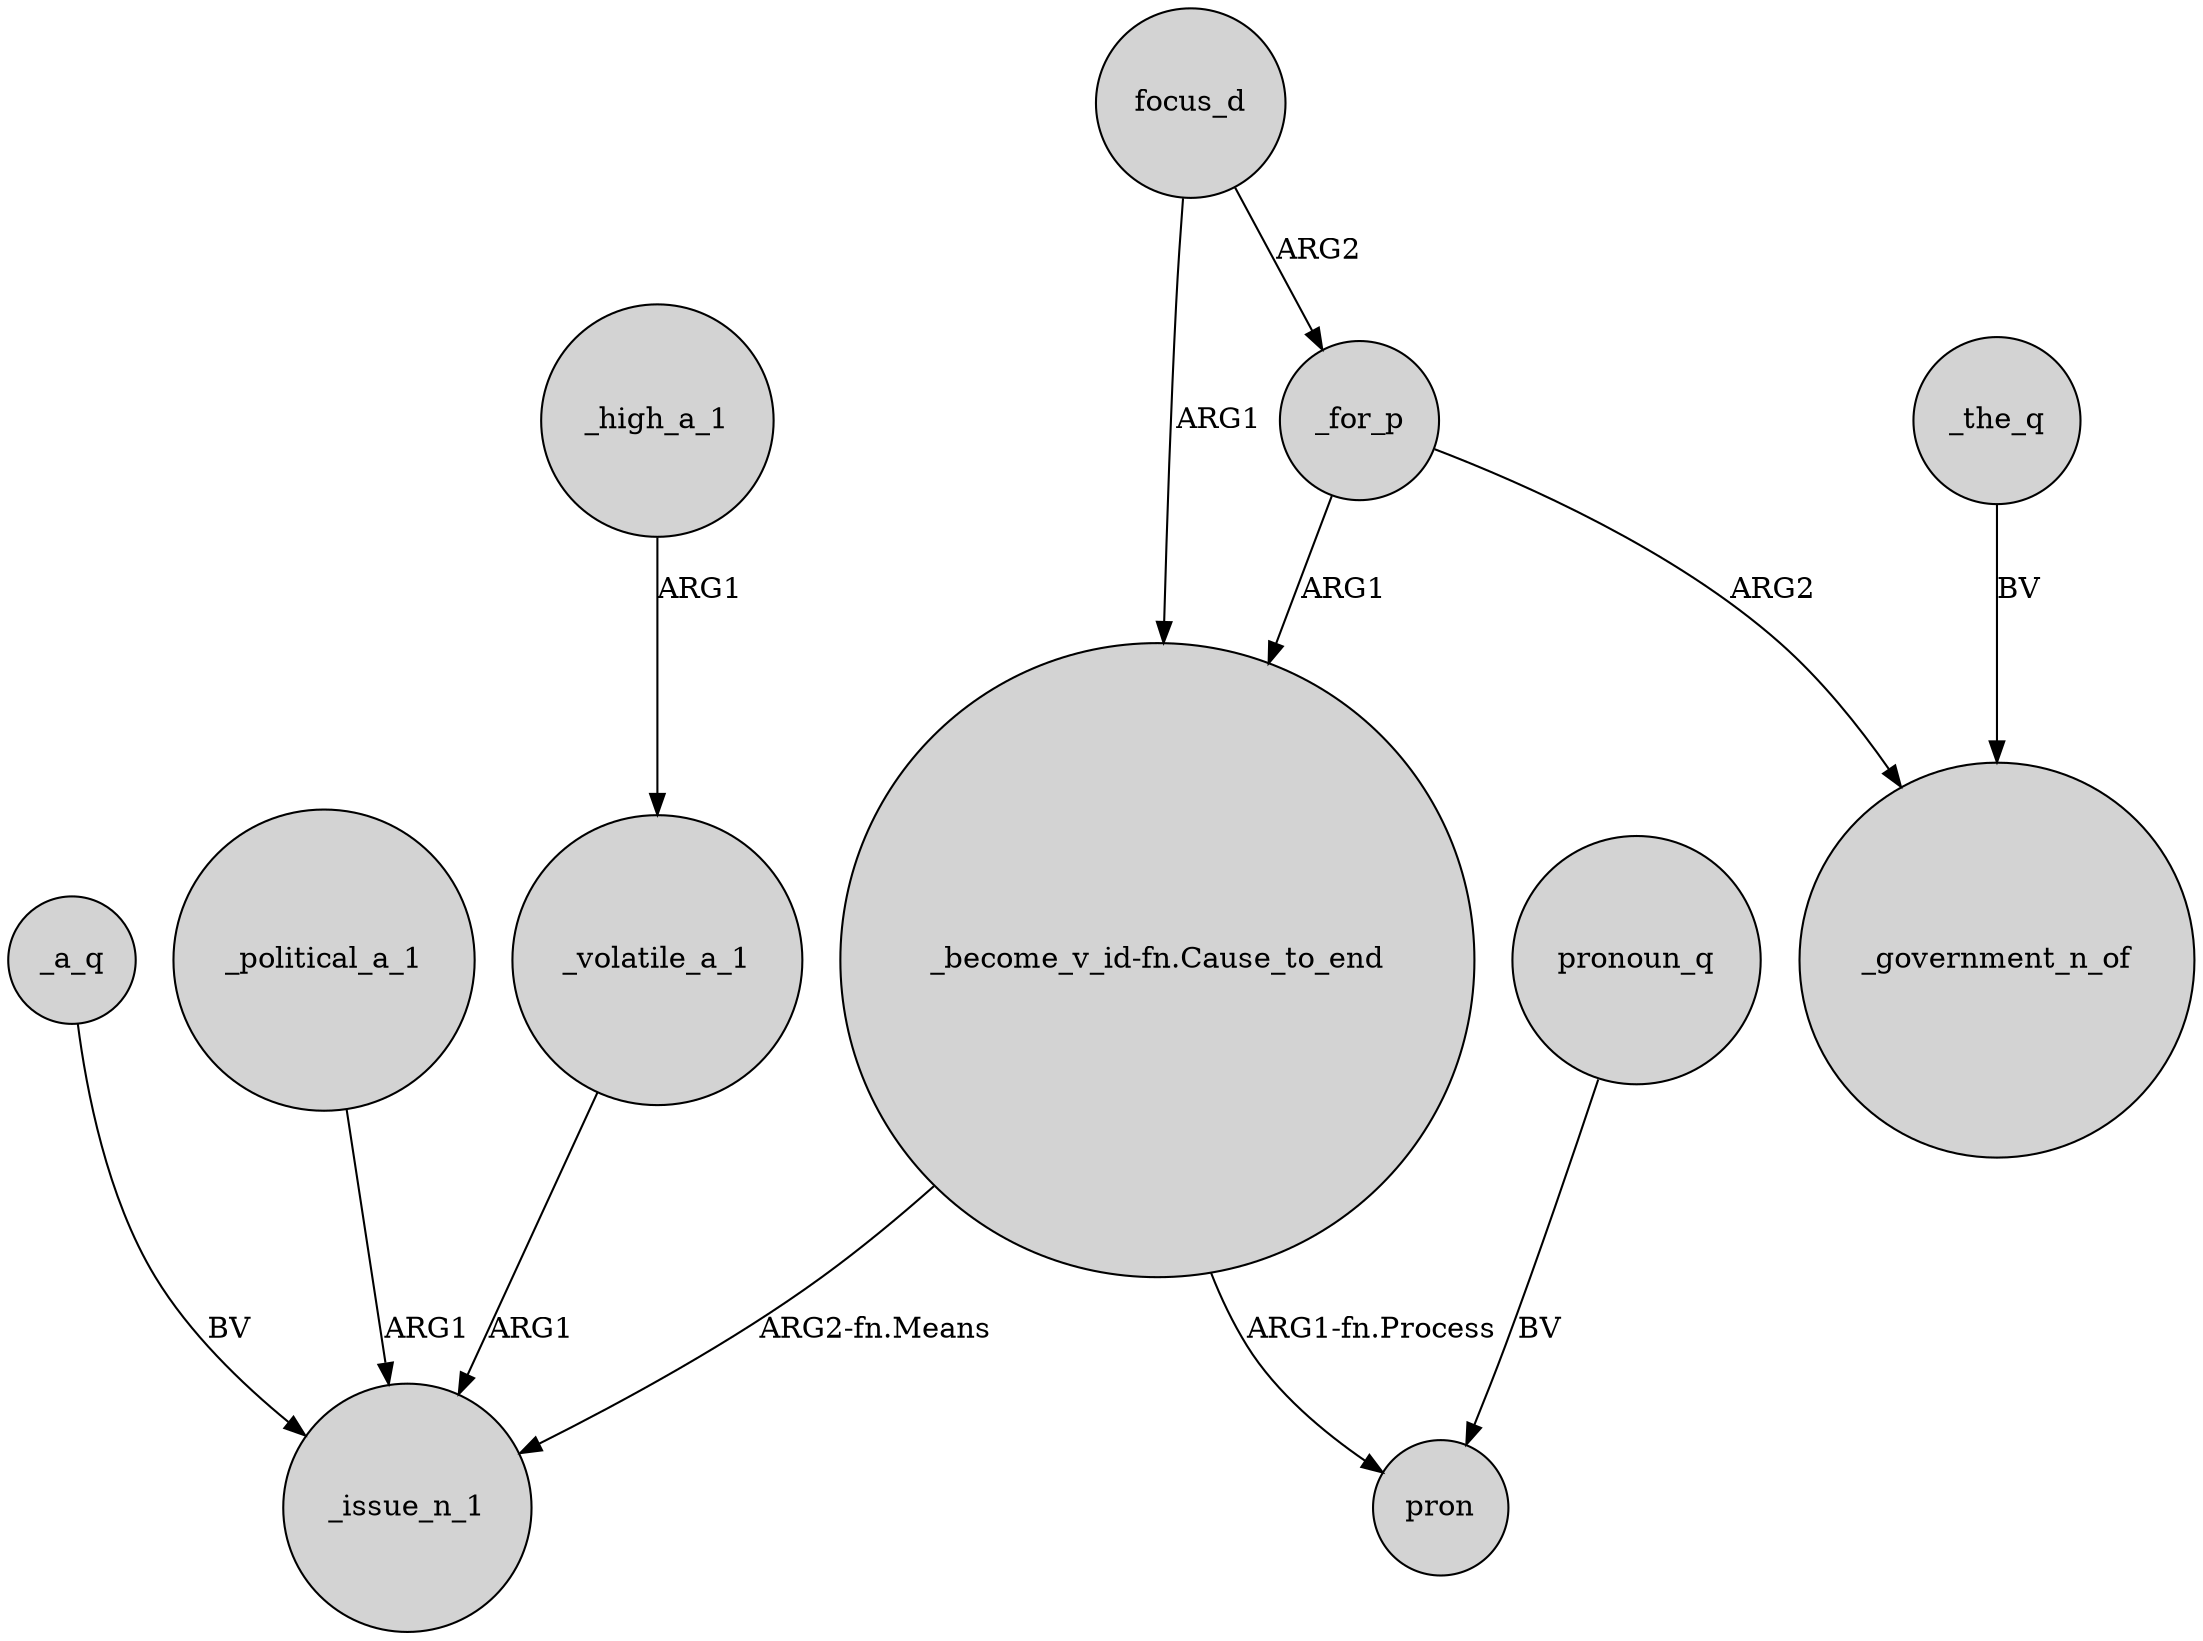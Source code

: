 digraph {
	node [shape=circle style=filled]
	_for_p -> "_become_v_id-fn.Cause_to_end" [label=ARG1]
	_political_a_1 -> _issue_n_1 [label=ARG1]
	focus_d -> _for_p [label=ARG2]
	_volatile_a_1 -> _issue_n_1 [label=ARG1]
	"_become_v_id-fn.Cause_to_end" -> _issue_n_1 [label="ARG2-fn.Means"]
	focus_d -> "_become_v_id-fn.Cause_to_end" [label=ARG1]
	_high_a_1 -> _volatile_a_1 [label=ARG1]
	pronoun_q -> pron [label=BV]
	_the_q -> _government_n_of [label=BV]
	_for_p -> _government_n_of [label=ARG2]
	"_become_v_id-fn.Cause_to_end" -> pron [label="ARG1-fn.Process"]
	_a_q -> _issue_n_1 [label=BV]
}
